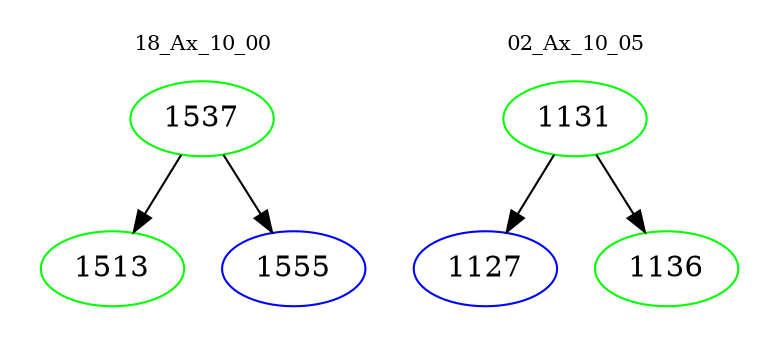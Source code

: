 digraph{
subgraph cluster_0 {
color = white
label = "18_Ax_10_00";
fontsize=10;
T0_1537 [label="1537", color="green"]
T0_1537 -> T0_1513 [color="black"]
T0_1513 [label="1513", color="green"]
T0_1537 -> T0_1555 [color="black"]
T0_1555 [label="1555", color="blue"]
}
subgraph cluster_1 {
color = white
label = "02_Ax_10_05";
fontsize=10;
T1_1131 [label="1131", color="green"]
T1_1131 -> T1_1127 [color="black"]
T1_1127 [label="1127", color="blue"]
T1_1131 -> T1_1136 [color="black"]
T1_1136 [label="1136", color="green"]
}
}
